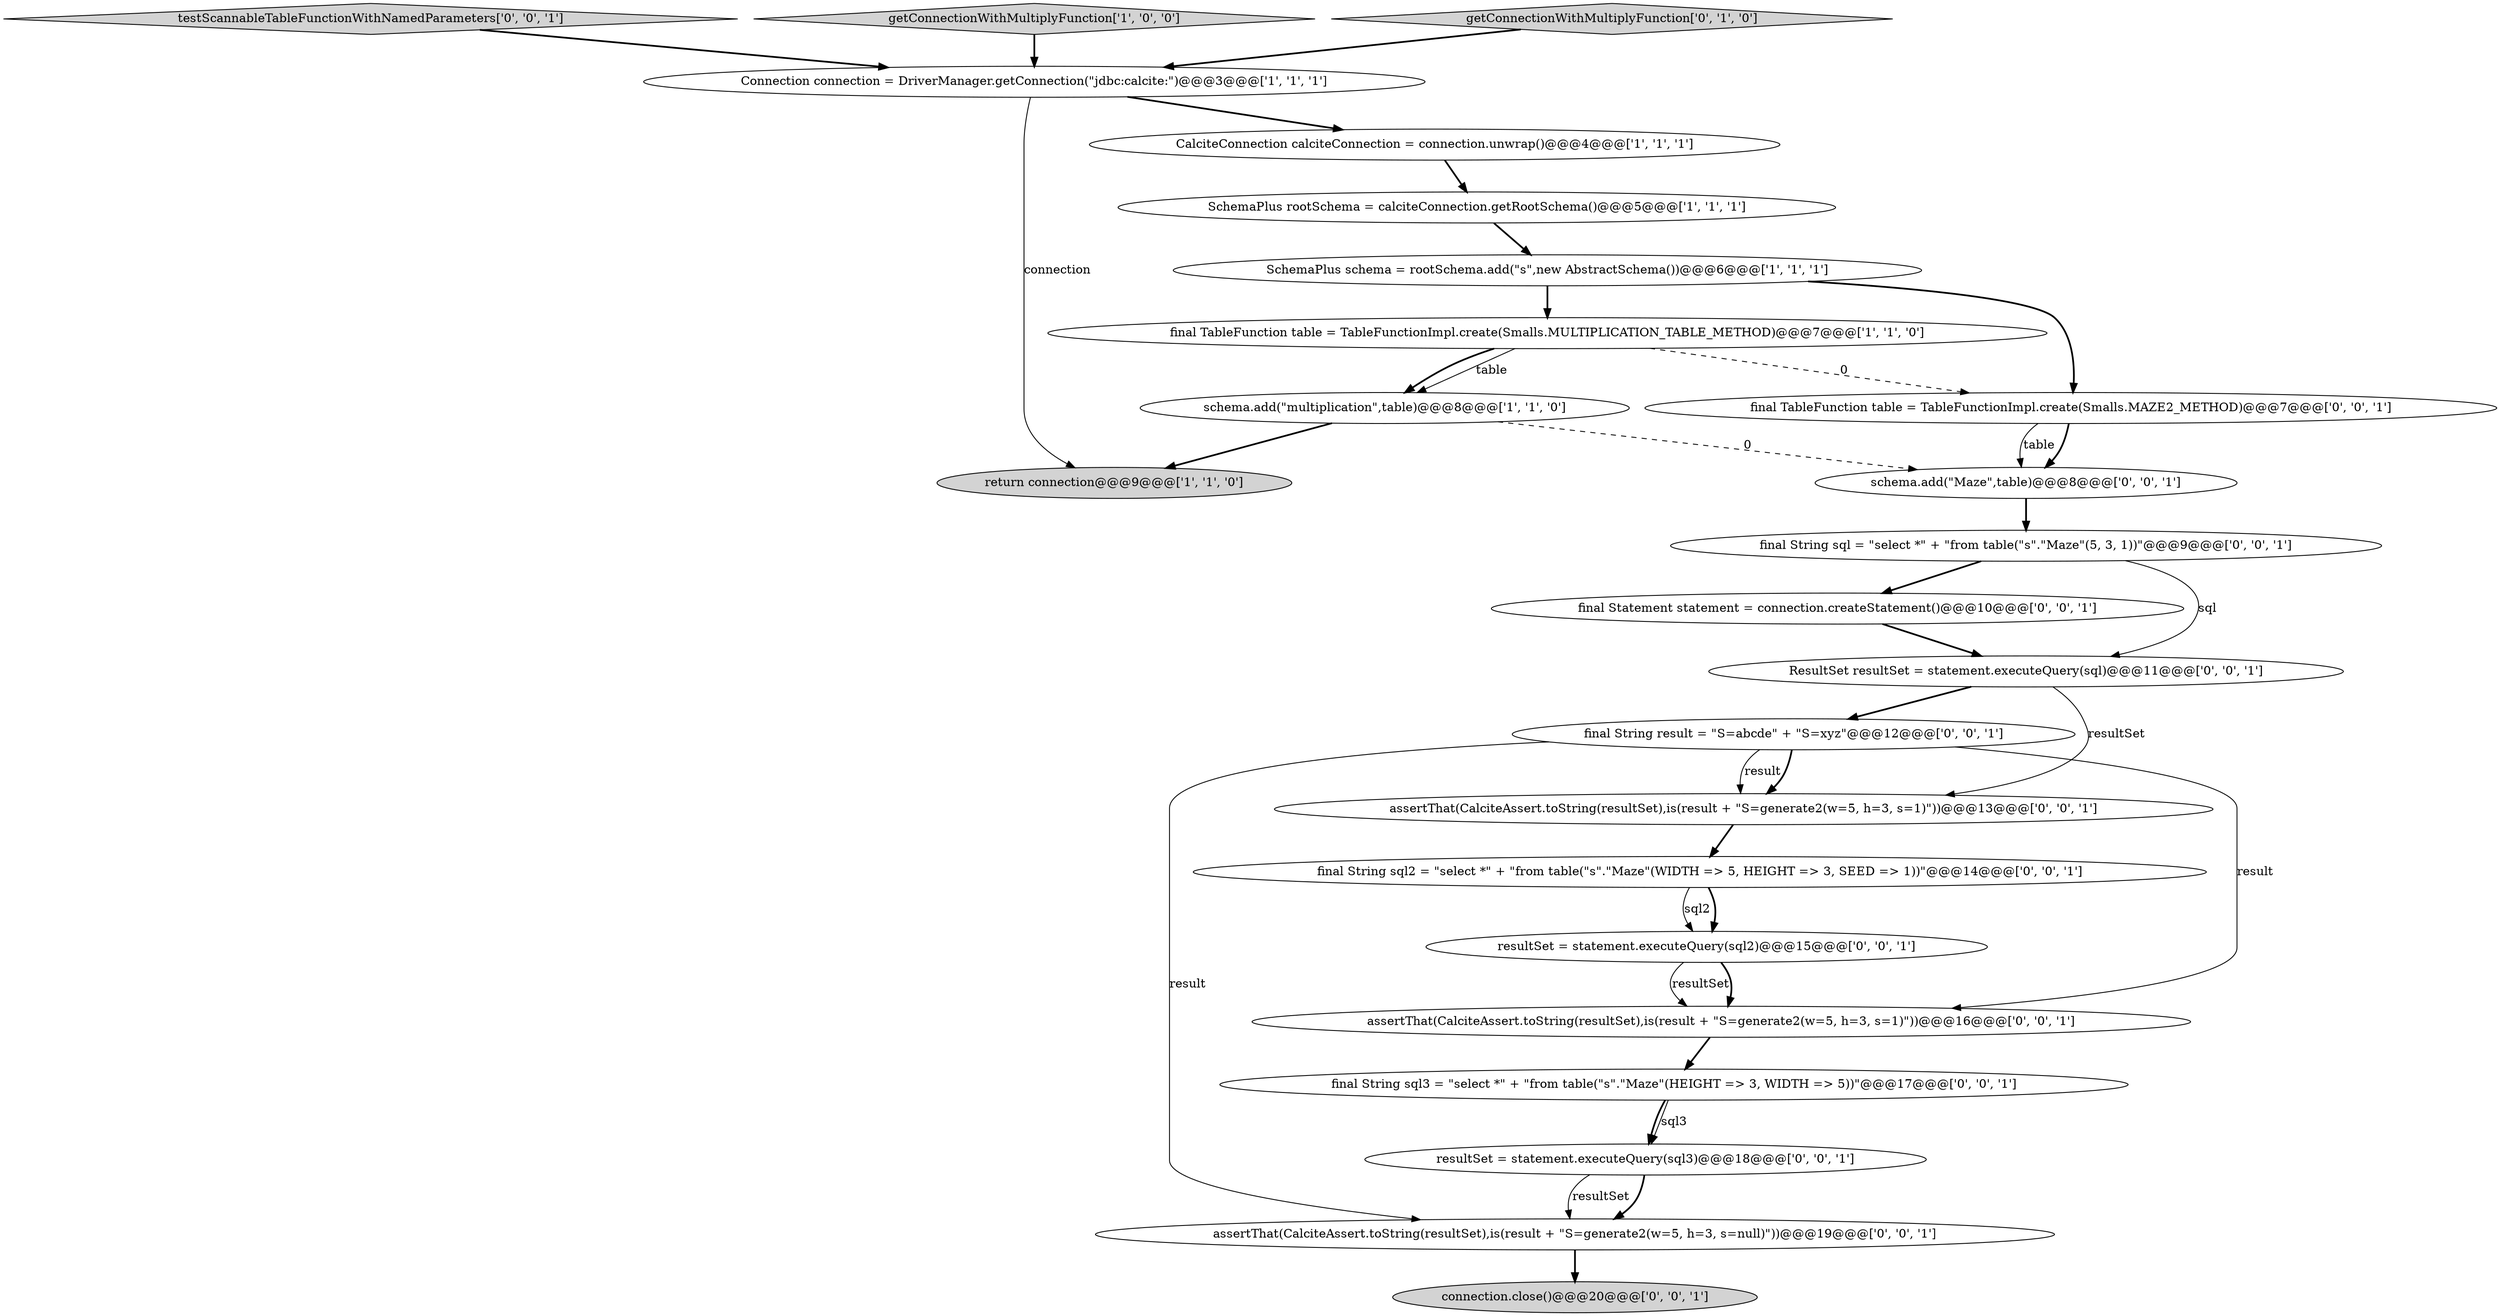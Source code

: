 digraph {
1 [style = filled, label = "Connection connection = DriverManager.getConnection(\"jdbc:calcite:\")@@@3@@@['1', '1', '1']", fillcolor = white, shape = ellipse image = "AAA0AAABBB1BBB"];
16 [style = filled, label = "testScannableTableFunctionWithNamedParameters['0', '0', '1']", fillcolor = lightgray, shape = diamond image = "AAA0AAABBB3BBB"];
7 [style = filled, label = "getConnectionWithMultiplyFunction['1', '0', '0']", fillcolor = lightgray, shape = diamond image = "AAA0AAABBB1BBB"];
15 [style = filled, label = "resultSet = statement.executeQuery(sql3)@@@18@@@['0', '0', '1']", fillcolor = white, shape = ellipse image = "AAA0AAABBB3BBB"];
19 [style = filled, label = "assertThat(CalciteAssert.toString(resultSet),is(result + \"S=generate2(w=5, h=3, s=null)\"))@@@19@@@['0', '0', '1']", fillcolor = white, shape = ellipse image = "AAA0AAABBB3BBB"];
3 [style = filled, label = "return connection@@@9@@@['1', '1', '0']", fillcolor = lightgray, shape = ellipse image = "AAA0AAABBB1BBB"];
9 [style = filled, label = "final TableFunction table = TableFunctionImpl.create(Smalls.MAZE2_METHOD)@@@7@@@['0', '0', '1']", fillcolor = white, shape = ellipse image = "AAA0AAABBB3BBB"];
8 [style = filled, label = "getConnectionWithMultiplyFunction['0', '1', '0']", fillcolor = lightgray, shape = diamond image = "AAA0AAABBB2BBB"];
18 [style = filled, label = "final String result = \"S=abcde\" + \"S=xyz\"@@@12@@@['0', '0', '1']", fillcolor = white, shape = ellipse image = "AAA0AAABBB3BBB"];
0 [style = filled, label = "SchemaPlus schema = rootSchema.add(\"s\",new AbstractSchema())@@@6@@@['1', '1', '1']", fillcolor = white, shape = ellipse image = "AAA0AAABBB1BBB"];
4 [style = filled, label = "SchemaPlus rootSchema = calciteConnection.getRootSchema()@@@5@@@['1', '1', '1']", fillcolor = white, shape = ellipse image = "AAA0AAABBB1BBB"];
20 [style = filled, label = "ResultSet resultSet = statement.executeQuery(sql)@@@11@@@['0', '0', '1']", fillcolor = white, shape = ellipse image = "AAA0AAABBB3BBB"];
5 [style = filled, label = "schema.add(\"multiplication\",table)@@@8@@@['1', '1', '0']", fillcolor = white, shape = ellipse image = "AAA0AAABBB1BBB"];
11 [style = filled, label = "final Statement statement = connection.createStatement()@@@10@@@['0', '0', '1']", fillcolor = white, shape = ellipse image = "AAA0AAABBB3BBB"];
6 [style = filled, label = "final TableFunction table = TableFunctionImpl.create(Smalls.MULTIPLICATION_TABLE_METHOD)@@@7@@@['1', '1', '0']", fillcolor = white, shape = ellipse image = "AAA0AAABBB1BBB"];
23 [style = filled, label = "connection.close()@@@20@@@['0', '0', '1']", fillcolor = lightgray, shape = ellipse image = "AAA0AAABBB3BBB"];
10 [style = filled, label = "schema.add(\"Maze\",table)@@@8@@@['0', '0', '1']", fillcolor = white, shape = ellipse image = "AAA0AAABBB3BBB"];
14 [style = filled, label = "assertThat(CalciteAssert.toString(resultSet),is(result + \"S=generate2(w=5, h=3, s=1)\"))@@@16@@@['0', '0', '1']", fillcolor = white, shape = ellipse image = "AAA0AAABBB3BBB"];
12 [style = filled, label = "final String sql2 = \"select *\" + \"from table(\"s\".\"Maze\"(WIDTH => 5, HEIGHT => 3, SEED => 1))\"@@@14@@@['0', '0', '1']", fillcolor = white, shape = ellipse image = "AAA0AAABBB3BBB"];
2 [style = filled, label = "CalciteConnection calciteConnection = connection.unwrap()@@@4@@@['1', '1', '1']", fillcolor = white, shape = ellipse image = "AAA0AAABBB1BBB"];
13 [style = filled, label = "assertThat(CalciteAssert.toString(resultSet),is(result + \"S=generate2(w=5, h=3, s=1)\"))@@@13@@@['0', '0', '1']", fillcolor = white, shape = ellipse image = "AAA0AAABBB3BBB"];
17 [style = filled, label = "resultSet = statement.executeQuery(sql2)@@@15@@@['0', '0', '1']", fillcolor = white, shape = ellipse image = "AAA0AAABBB3BBB"];
21 [style = filled, label = "final String sql3 = \"select *\" + \"from table(\"s\".\"Maze\"(HEIGHT => 3, WIDTH => 5))\"@@@17@@@['0', '0', '1']", fillcolor = white, shape = ellipse image = "AAA0AAABBB3BBB"];
22 [style = filled, label = "final String sql = \"select *\" + \"from table(\"s\".\"Maze\"(5, 3, 1))\"@@@9@@@['0', '0', '1']", fillcolor = white, shape = ellipse image = "AAA0AAABBB3BBB"];
5->3 [style = bold, label=""];
10->22 [style = bold, label=""];
11->20 [style = bold, label=""];
0->9 [style = bold, label=""];
7->1 [style = bold, label=""];
6->5 [style = solid, label="table"];
0->6 [style = bold, label=""];
18->13 [style = solid, label="result"];
21->15 [style = bold, label=""];
12->17 [style = bold, label=""];
12->17 [style = solid, label="sql2"];
6->9 [style = dashed, label="0"];
18->14 [style = solid, label="result"];
1->3 [style = solid, label="connection"];
9->10 [style = bold, label=""];
15->19 [style = bold, label=""];
2->4 [style = bold, label=""];
4->0 [style = bold, label=""];
15->19 [style = solid, label="resultSet"];
20->18 [style = bold, label=""];
8->1 [style = bold, label=""];
17->14 [style = solid, label="resultSet"];
6->5 [style = bold, label=""];
21->15 [style = solid, label="sql3"];
20->13 [style = solid, label="resultSet"];
13->12 [style = bold, label=""];
5->10 [style = dashed, label="0"];
16->1 [style = bold, label=""];
17->14 [style = bold, label=""];
19->23 [style = bold, label=""];
18->13 [style = bold, label=""];
18->19 [style = solid, label="result"];
1->2 [style = bold, label=""];
22->20 [style = solid, label="sql"];
22->11 [style = bold, label=""];
14->21 [style = bold, label=""];
9->10 [style = solid, label="table"];
}
